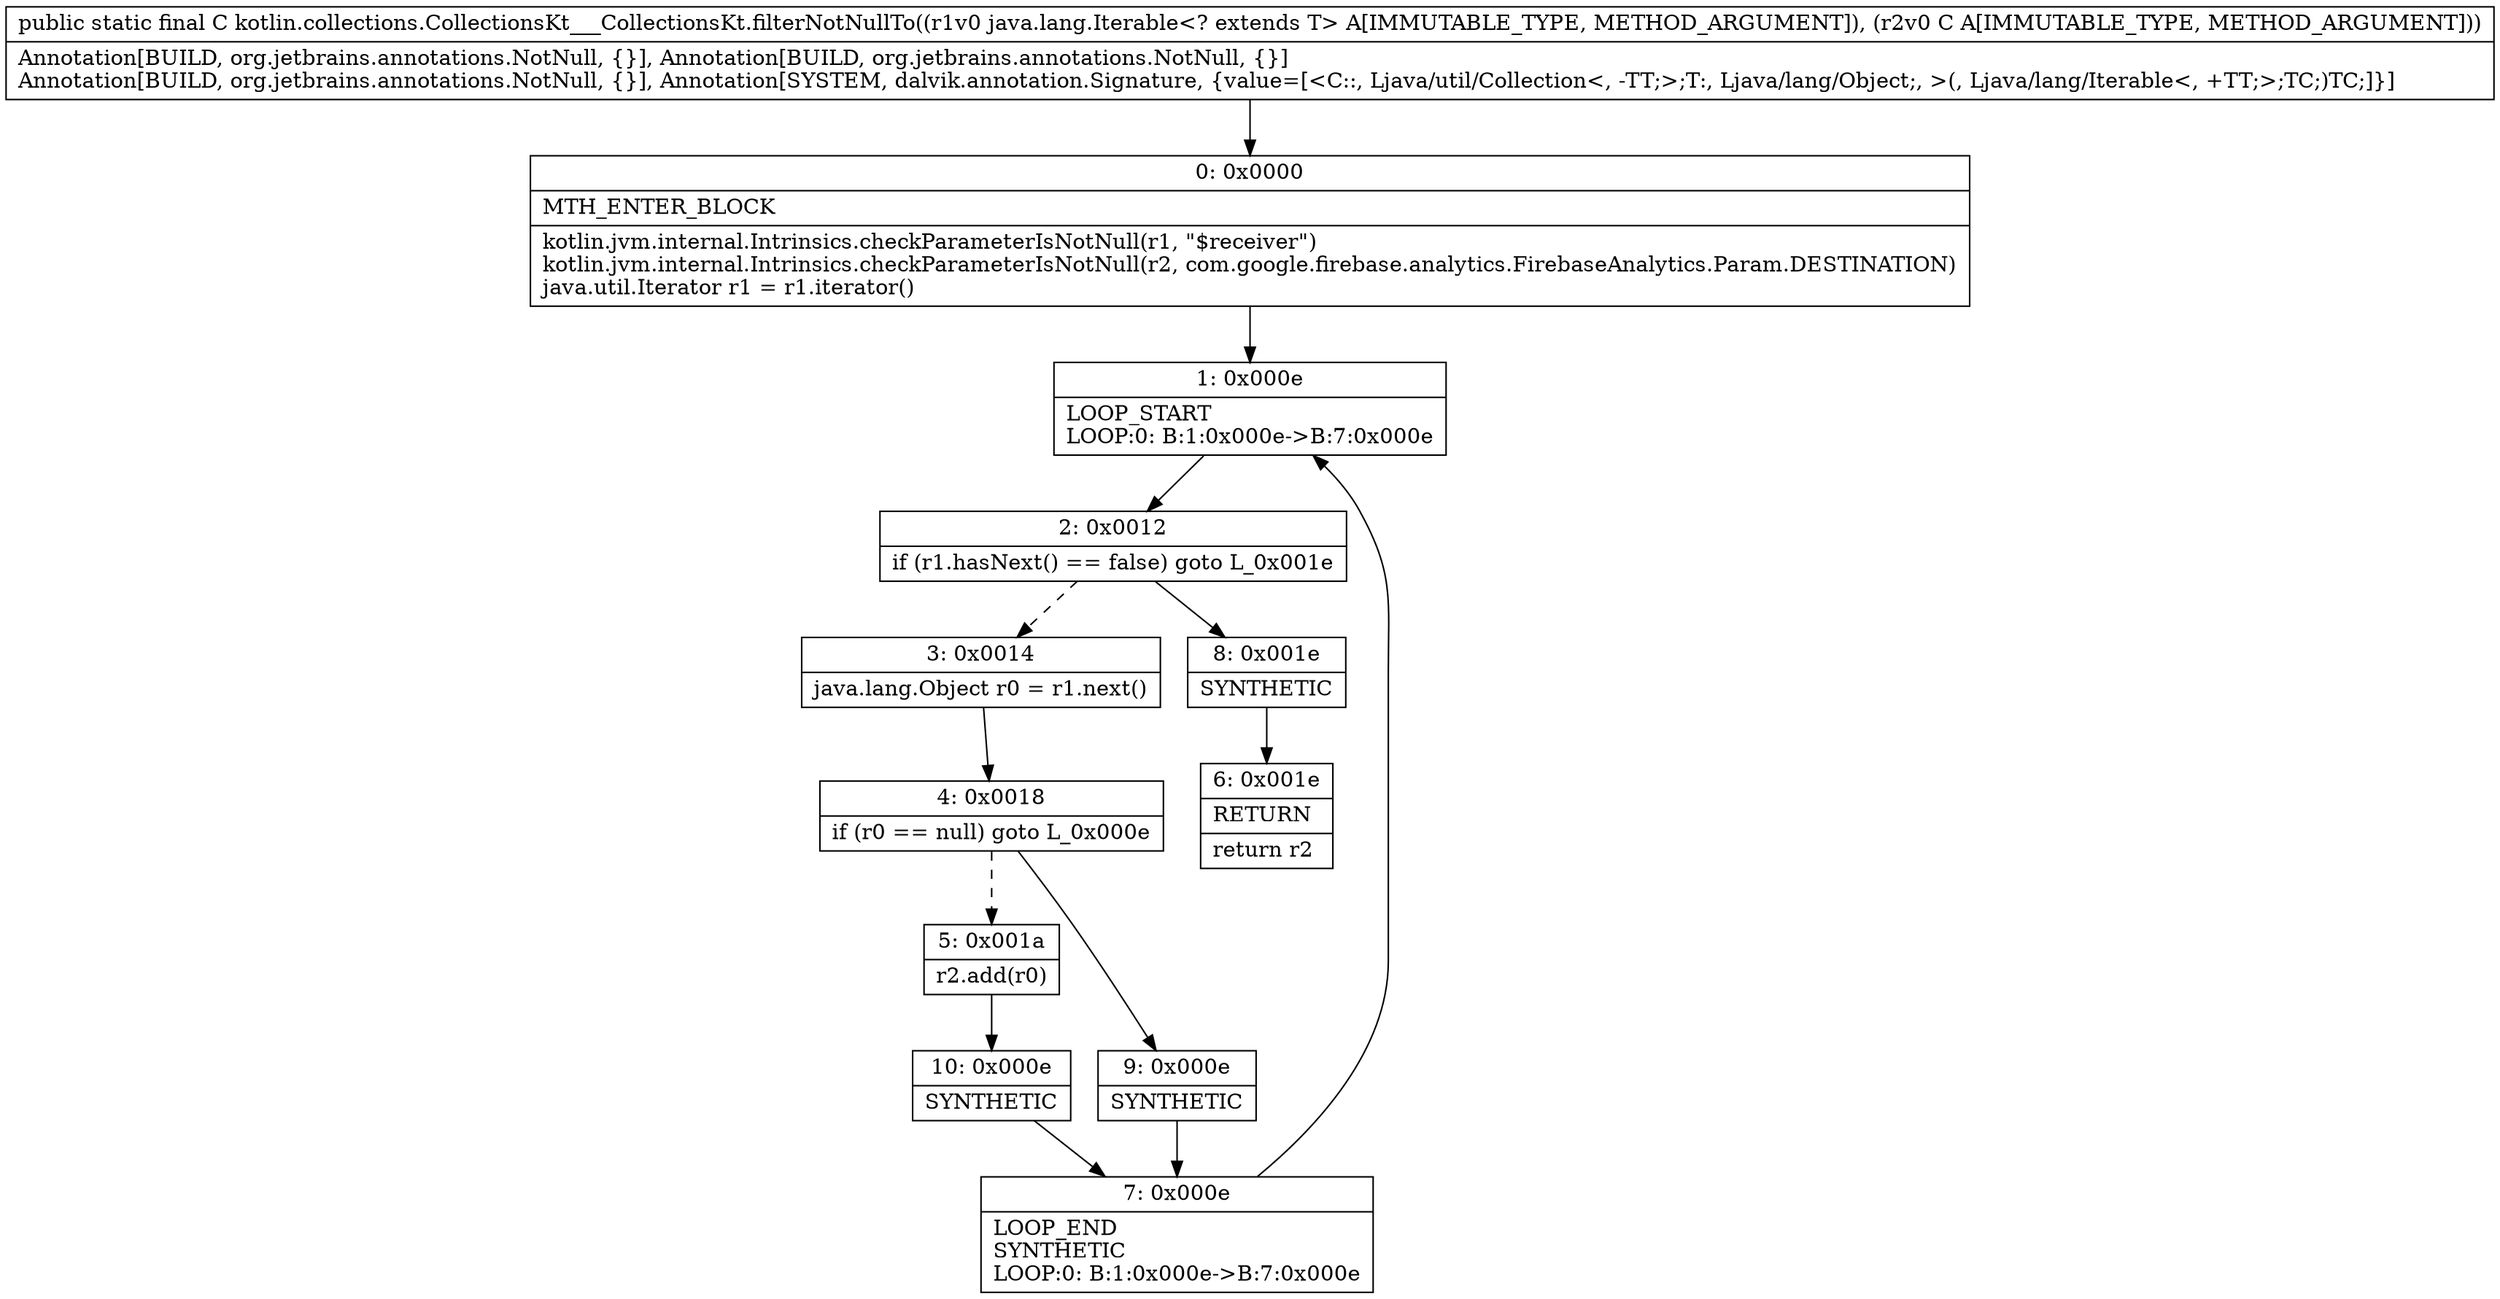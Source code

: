 digraph "CFG forkotlin.collections.CollectionsKt___CollectionsKt.filterNotNullTo(Ljava\/lang\/Iterable;Ljava\/util\/Collection;)Ljava\/util\/Collection;" {
Node_0 [shape=record,label="{0\:\ 0x0000|MTH_ENTER_BLOCK\l|kotlin.jvm.internal.Intrinsics.checkParameterIsNotNull(r1, \"$receiver\")\lkotlin.jvm.internal.Intrinsics.checkParameterIsNotNull(r2, com.google.firebase.analytics.FirebaseAnalytics.Param.DESTINATION)\ljava.util.Iterator r1 = r1.iterator()\l}"];
Node_1 [shape=record,label="{1\:\ 0x000e|LOOP_START\lLOOP:0: B:1:0x000e\-\>B:7:0x000e\l}"];
Node_2 [shape=record,label="{2\:\ 0x0012|if (r1.hasNext() == false) goto L_0x001e\l}"];
Node_3 [shape=record,label="{3\:\ 0x0014|java.lang.Object r0 = r1.next()\l}"];
Node_4 [shape=record,label="{4\:\ 0x0018|if (r0 == null) goto L_0x000e\l}"];
Node_5 [shape=record,label="{5\:\ 0x001a|r2.add(r0)\l}"];
Node_6 [shape=record,label="{6\:\ 0x001e|RETURN\l|return r2\l}"];
Node_7 [shape=record,label="{7\:\ 0x000e|LOOP_END\lSYNTHETIC\lLOOP:0: B:1:0x000e\-\>B:7:0x000e\l}"];
Node_8 [shape=record,label="{8\:\ 0x001e|SYNTHETIC\l}"];
Node_9 [shape=record,label="{9\:\ 0x000e|SYNTHETIC\l}"];
Node_10 [shape=record,label="{10\:\ 0x000e|SYNTHETIC\l}"];
MethodNode[shape=record,label="{public static final C kotlin.collections.CollectionsKt___CollectionsKt.filterNotNullTo((r1v0 java.lang.Iterable\<? extends T\> A[IMMUTABLE_TYPE, METHOD_ARGUMENT]), (r2v0 C A[IMMUTABLE_TYPE, METHOD_ARGUMENT]))  | Annotation[BUILD, org.jetbrains.annotations.NotNull, \{\}], Annotation[BUILD, org.jetbrains.annotations.NotNull, \{\}]\lAnnotation[BUILD, org.jetbrains.annotations.NotNull, \{\}], Annotation[SYSTEM, dalvik.annotation.Signature, \{value=[\<C::, Ljava\/util\/Collection\<, \-TT;\>;T:, Ljava\/lang\/Object;, \>(, Ljava\/lang\/Iterable\<, +TT;\>;TC;)TC;]\}]\l}"];
MethodNode -> Node_0;
Node_0 -> Node_1;
Node_1 -> Node_2;
Node_2 -> Node_3[style=dashed];
Node_2 -> Node_8;
Node_3 -> Node_4;
Node_4 -> Node_5[style=dashed];
Node_4 -> Node_9;
Node_5 -> Node_10;
Node_7 -> Node_1;
Node_8 -> Node_6;
Node_9 -> Node_7;
Node_10 -> Node_7;
}

